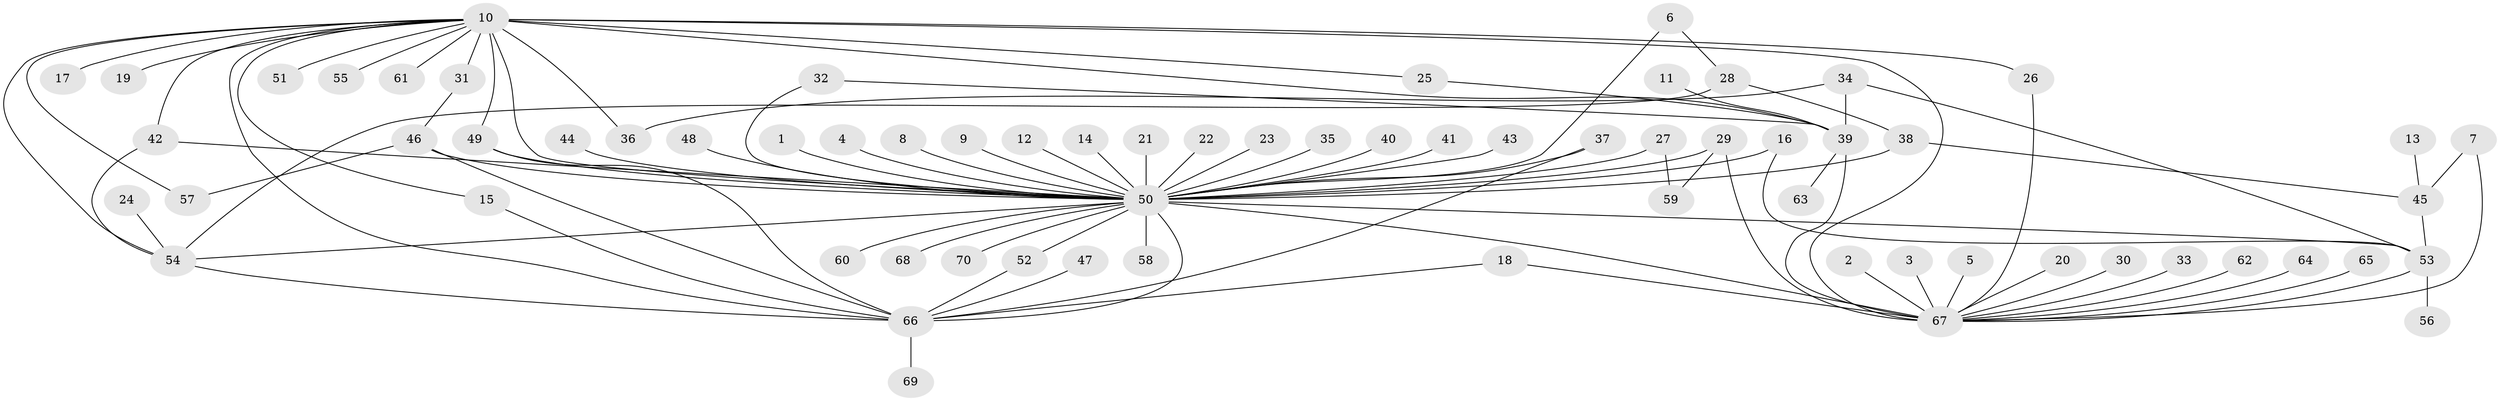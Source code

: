 // original degree distribution, {10: 0.007194244604316547, 18: 0.007194244604316547, 21: 0.007194244604316547, 1: 0.5539568345323741, 24: 0.007194244604316547, 28: 0.007194244604316547, 6: 0.02158273381294964, 2: 0.17266187050359713, 4: 0.03597122302158273, 5: 0.06474820143884892, 3: 0.10071942446043165, 8: 0.007194244604316547, 7: 0.007194244604316547}
// Generated by graph-tools (version 1.1) at 2025/26/03/09/25 03:26:08]
// undirected, 70 vertices, 98 edges
graph export_dot {
graph [start="1"]
  node [color=gray90,style=filled];
  1;
  2;
  3;
  4;
  5;
  6;
  7;
  8;
  9;
  10;
  11;
  12;
  13;
  14;
  15;
  16;
  17;
  18;
  19;
  20;
  21;
  22;
  23;
  24;
  25;
  26;
  27;
  28;
  29;
  30;
  31;
  32;
  33;
  34;
  35;
  36;
  37;
  38;
  39;
  40;
  41;
  42;
  43;
  44;
  45;
  46;
  47;
  48;
  49;
  50;
  51;
  52;
  53;
  54;
  55;
  56;
  57;
  58;
  59;
  60;
  61;
  62;
  63;
  64;
  65;
  66;
  67;
  68;
  69;
  70;
  1 -- 50 [weight=1.0];
  2 -- 67 [weight=1.0];
  3 -- 67 [weight=1.0];
  4 -- 50 [weight=1.0];
  5 -- 67 [weight=1.0];
  6 -- 28 [weight=1.0];
  6 -- 50 [weight=1.0];
  7 -- 45 [weight=1.0];
  7 -- 67 [weight=1.0];
  8 -- 50 [weight=1.0];
  9 -- 50 [weight=2.0];
  10 -- 15 [weight=1.0];
  10 -- 17 [weight=1.0];
  10 -- 19 [weight=1.0];
  10 -- 25 [weight=1.0];
  10 -- 26 [weight=2.0];
  10 -- 31 [weight=1.0];
  10 -- 36 [weight=1.0];
  10 -- 39 [weight=1.0];
  10 -- 42 [weight=1.0];
  10 -- 49 [weight=1.0];
  10 -- 50 [weight=3.0];
  10 -- 51 [weight=1.0];
  10 -- 54 [weight=1.0];
  10 -- 55 [weight=1.0];
  10 -- 57 [weight=1.0];
  10 -- 61 [weight=1.0];
  10 -- 66 [weight=1.0];
  10 -- 67 [weight=2.0];
  11 -- 39 [weight=1.0];
  12 -- 50 [weight=1.0];
  13 -- 45 [weight=1.0];
  14 -- 50 [weight=1.0];
  15 -- 66 [weight=1.0];
  16 -- 50 [weight=1.0];
  16 -- 53 [weight=1.0];
  18 -- 66 [weight=1.0];
  18 -- 67 [weight=1.0];
  20 -- 67 [weight=1.0];
  21 -- 50 [weight=1.0];
  22 -- 50 [weight=1.0];
  23 -- 50 [weight=1.0];
  24 -- 54 [weight=1.0];
  25 -- 39 [weight=1.0];
  26 -- 67 [weight=1.0];
  27 -- 50 [weight=1.0];
  27 -- 59 [weight=1.0];
  28 -- 38 [weight=1.0];
  28 -- 54 [weight=1.0];
  29 -- 50 [weight=2.0];
  29 -- 59 [weight=1.0];
  29 -- 67 [weight=1.0];
  30 -- 67 [weight=1.0];
  31 -- 46 [weight=1.0];
  32 -- 39 [weight=1.0];
  32 -- 50 [weight=1.0];
  33 -- 67 [weight=1.0];
  34 -- 36 [weight=1.0];
  34 -- 39 [weight=1.0];
  34 -- 53 [weight=1.0];
  35 -- 50 [weight=1.0];
  37 -- 50 [weight=2.0];
  37 -- 66 [weight=1.0];
  38 -- 45 [weight=1.0];
  38 -- 50 [weight=1.0];
  39 -- 63 [weight=1.0];
  39 -- 67 [weight=1.0];
  40 -- 50 [weight=1.0];
  41 -- 50 [weight=1.0];
  42 -- 50 [weight=1.0];
  42 -- 54 [weight=1.0];
  43 -- 50 [weight=1.0];
  44 -- 50 [weight=1.0];
  45 -- 53 [weight=1.0];
  46 -- 50 [weight=1.0];
  46 -- 57 [weight=1.0];
  46 -- 66 [weight=1.0];
  47 -- 66 [weight=1.0];
  48 -- 50 [weight=1.0];
  49 -- 50 [weight=1.0];
  49 -- 66 [weight=1.0];
  50 -- 52 [weight=1.0];
  50 -- 53 [weight=3.0];
  50 -- 54 [weight=1.0];
  50 -- 58 [weight=1.0];
  50 -- 60 [weight=1.0];
  50 -- 66 [weight=1.0];
  50 -- 67 [weight=3.0];
  50 -- 68 [weight=1.0];
  50 -- 70 [weight=1.0];
  52 -- 66 [weight=1.0];
  53 -- 56 [weight=1.0];
  53 -- 67 [weight=1.0];
  54 -- 66 [weight=1.0];
  62 -- 67 [weight=1.0];
  64 -- 67 [weight=1.0];
  65 -- 67 [weight=1.0];
  66 -- 69 [weight=1.0];
}
